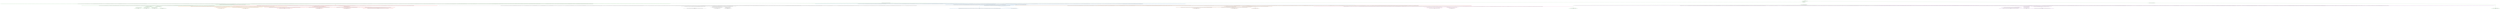digraph T {
	{
		rank=same
		61 [penwidth=3,colorscheme=set19,color=3,label="7703;7704;7705;7706;7707;7708;7709;7710;7711;7712_P\nP\n0% 38%"]
		59 [penwidth=3,colorscheme=set19,color=3,label="7803;7804;7805;7806;7807;7808;7809;7810;7811;7812_P\nP\n35% 0%"]
		57 [penwidth=3,colorscheme=set19,color=3,label="7923;7924;7925;7926;7927;7928;7929;7930;7931;7932_P\nP\n15% 0%"]
		55 [penwidth=3,colorscheme=set19,color=3,label="7693;7694;7695;7696;7697;7698;7699;7700;7701;7702_P\nP\n0% 18%"]
		53 [penwidth=3,colorscheme=set19,color=3,label="71;72;73;74;75;76;77;78;79;80;81;82;83;84;85;86;87;88;89;90_P\nP\n0% 22%"]
		51 [penwidth=3,colorscheme=set19,color=3,label="41;42;43;44;45;46;47;48;49;50;51;52;53;54;55;56;57;58;59;60_P\nP\n50% 23%"]
		49 [penwidth=3,colorscheme=set19,color=2,label="2551;2552;2553;2554;2555;2556;2557;2558;2559;2560;2601;2602;2603;2604;2605;2606;2607;2608;2609;2610;2641;2642;2643;2644;2645;2646;2647;2648;2649;2650;2761;2762;2763;2764;2765;2766;2767;2768;2769;2770;2811;2812;2813;2814;2815;2816;2817;2818;2819;2820;2921;2922;2923;2924;2925;2926;2927;2928;2929;2930;2971;2972;2973;2974;2975;2976;2977;2978;2979;2980;3061;3062;3063;3064;3065;3066;3067;3068;3069;3070_M1\nM1\n43%"]
		46 [penwidth=3,colorscheme=set19,color=2,label="2871;2872;2873;2874;2875;2876;2877;2878;2879;2880_M1\nM1\n57%"]
		44 [penwidth=3,colorscheme=set19,color=8,label="5141;5142;5143;5144;5145;5146;5147;5148;5149;5150;5241;5242;5243;5244;5245;5246;5247;5248;5249;5250_M2\nM2\n40%"]
		42 [penwidth=3,colorscheme=set19,color=8,label="5131;5132;5133;5134;5135;5136;5137;5138;5139;5140_M2\nM2\n60%"]
		40 [penwidth=3,colorscheme=set19,color=9,label="5151;5152;5153;5154;5155;5156;5157;5158;5159;5160;5361;5362;5363;5364;5365;5366;5367;5368;5369;5370;5411;5412;5413;5414;5415;5416;5417;5418;5419;5420_M3\nM3\n39%"]
		37 [penwidth=3,colorscheme=set19,color=9,label="5401;5402;5403;5404;5405;5406;5407;5408;5409;5410_M3\nM3\n45%"]
		35 [penwidth=3,colorscheme=set19,color=9,label="5391;5392;5393;5394;5395;5396;5397;5398;5399;5400_M3\nM3\n16%"]
		32 [penwidth=3,colorscheme=set19,color=7,label="8043;8044;8045;8046;8047;8048;8049;8050;8051;8052_M4\nM4\n21%"]
		30 [penwidth=3,colorscheme=set19,color=7,label="7823;7824;7825;7826;7827;7828;7829;7830;7831;7832_M4\nM4\n61%"]
		28 [penwidth=3,colorscheme=set19,color=7,label="7813;7814;7815;7816;7817;7818;7819;7820;7821;7822_M4\nM4\n18%"]
		26 [penwidth=3,colorscheme=set19,color=5,label="7403;7404;7405;7406;7407;7408;7409;7410;7411;7412_M5\nM5\n89%"]
		24 [penwidth=3,colorscheme=set19,color=5,label="7953;7954;7955;7956;7957;7958;7959;7960;7961;7962_M5\nM5\n11%"]
		21 [penwidth=3,colorscheme=set19,color=4,label="8123;8124;8125;8126;8127;8128;8129;8130;8131;8132;8183;8184;8185;8186;8187;8188;8189;8190;8191;8192;8243;8244;8245;8246;8247;8248;8249;8250;8251;8252_M6\nM6\n50%"]
		19 [penwidth=3,colorscheme=set19,color=4,label="8173;8174;8175;8176;8177;8178;8179;8180;8181;8182_M6\nM6\n30%"]
		17 [penwidth=3,colorscheme=set19,color=4,label="8013;8014;8015;8016;8017;8018;8019;8020;8021;8022;8063;8064;8065;8066;8067;8068;8069;8070;8071;8072;8163;8164;8165;8166;8167;8168;8169;8170;8171;8172_M6\nM6\n20%"]
		14 [penwidth=3,colorscheme=set19,color=1,label="8673;8674;8675;8676;8677;8678;8679;8680;8681;8682;8713;8714;8715;8716;8717;8718;8719;8720;8721;8722_M7\nM7\n12%"]
		12 [penwidth=3,colorscheme=set19,color=1,label="8663;8664;8665;8666;8667;8668;8669;8670;8671;8672_M7\nM7\n12%"]
		9 [penwidth=3,colorscheme=set19,color=1,label="8593;8594;8595;8596;8597;8598;8599;8600;8601;8602_M7\nM7\n57%"]
		7 [penwidth=3,colorscheme=set19,color=1,label="8583;8584;8585;8586;8587;8588;8589;8590;8591;8592;8653;8654;8655;8656;8657;8658;8659;8660;8661;8662;8683;8684;8685;8686;8687;8688;8689;8690;8691;8692;8723;8724;8725;8726;8727;8728;8729;8730;8731;8732_M7\nM7\n19%"]
	}
	70 [penwidth=3,colorscheme=set19,color=3,label="GL"]
	69 [penwidth=3,colorscheme=set19,color=3,label="0;1;2;3;4;5;6;7;8;9;10;11;12;13;14;15;16;17;18;19;20"]
	68 [penwidth=3,colorscheme=set19,color=3,label="21;22;23;24;25;26;27;28;29;30"]
	67 [penwidth=3,colorscheme=set19,color=3,label="31;32;33;34;35;36;37;38;39;40;61;62;63;64;65;66;67;68;69;70;91;92;93;94;95;96;97;98;99;100"]
	66 [penwidth=3,colorscheme=set19,color=3,label="171;172;173;174;175;176;177;178;179;180;211;212;213;214;215;216;217;218;219;220;241;242;243;244;245;246;247;248;249;250;271;272;273;274;275;276;277;278;279;280;331;332;333;334;335;336;337;338;339;340;341;342;343;344;345;346;347;348;349;350;371;372;373;374;375;376;377;378;379;380;391;392;393;394;395;396;397;398;399;400;431;432;433;434;435;436;437;438;439;440;461;462;463;464;465;466;467;468;469;470;631;632;633;634;635;636;637;638;639;640;641;642;643;644;645;646;647;648;649;650;781;782;783;784;785;786;787;788;789;790;841;842;843;844;845;846;847;848;849;850;851;852;853;854;855;856;857;858;859;860;891;892;893;894;895;896;897;898;899;900;951;952;953;954;955;956;957;958;959;960;1001;1002;1003;1004;1005;1006;1007;1008;1009;1010;1031;1032;1033;1034;1035;1036;1037;1038;1039;1040;1141;1142;1143;1144;1145;1146;1147;1148;1149;1150;1181;1182;1183;1184;1185;1186;1187;1188;1189;1190;1221;1222;1223;1224;1225;1226;1227;1228;1229;1230;1281;1282;1283;1284;1285;1286;1287;1288;1289;1290;1311;1312;1313;1314;1315;1316;1317;1318;1319;1320;1341;1342;1343;1344;1345;1346;1347;1348;1349;1350;1371;1372;1373;1374;1375;1376;1377;1378;1379;1380;1401;1402;1403;1404;1405;1406;1407;1408;1409;1410;1431;1432;1433;1434;1435;1436;1437;1438;1439;1440;1481;1482;1483;1484;1485;1486;1487;1488;1489;1490;1501;1502;1503;1504;1505;1506;1507;1508;1509;1510;1531;1532;1533;1534;1535;1536;1537;1538;1539;1540;1551;1552;1553;1554;1555;1556;1557;1558;1559;1560;1611;1612;1613;1614;1615;1616;1617;1618;1619;1620;1661;1662;1663;1664;1665;1666;1667;1668;1669;1670;1701;1702;1703;1704;1705;1706;1707;1708;1709;1710;1731;1732;1733;1734;1735;1736;1737;1738;1739;1740;1771;1772;1773;1774;1775;1776;1777;1778;1779;1780;1851;1852;1853;1854;1855;1856;1857;1858;1859;1860;1881;1882;1883;1884;1885;1886;1887;1888;1889;1890;1921;1922;1923;1924;1925;1926;1927;1928;1929;1930;1961;1962;1963;1964;1965;1966;1967;1968;1969;1970;1991;1992;1993;1994;1995;1996;1997;1998;1999;2000;2021;2022;2023;2024;2025;2026;2027;2028;2029;2030;2031;2032;2033;2034;2035;2036;2037;2038;2039;2040;2051;2052;2053;2054;2055;2056;2057;2058;2059;2060;2101;2102;2103;2104;2105;2106;2107;2108;2109;2110;2131;2132;2133;2134;2135;2136;2137;2138;2139;2140;2161;2162;2163;2164;2165;2166;2167;2168;2169;2170;2221;2222;2223;2224;2225;2226;2227;2228;2229;2230;2241;2242;2243;2244;2245;2246;2247;2248;2249;2250;2331;2332;2333;2334;2335;2336;2337;2338;2339;2340;2351;2352;2353;2354;2355;2356;2357;2358;2359;2360;2371;2372;2373;2374;2375;2376;2377;2378;2379;2380;2381;2382;2383;2384;2385;2386;2387;2388;2389;2390;2431;2432;2433;2434;2435;2436;2437;2438;2439;2440;2451;2452;2453;2454;2455;2456;2457;2458;2459;2460;2501;2502;2503;2504;2505;2506;2507;2508;2509;2510;2511;2512;2513;2514;2515;2516;2517;2518;2519;2520;2561;2562;2563;2564;2565;2566;2567;2568;2569;2570;2651;2652;2653;2654;2655;2656;2657;2658;2659;2660;2701;2702;2703;2704;2705;2706;2707;2708;2709;2710;2821;2822;2823;2824;2825;2826;2827;2828;2829;2830;2941;2942;2943;2944;2945;2946;2947;2948;2949;2950;2991;2992;2993;2994;2995;2996;2997;2998;2999;3000;3161;3162;3163;3164;3165;3166;3167;3168;3169;3170;3281;3282;3283;3284;3285;3286;3287;3288;3289;3290;3481;3482;3483;3484;3485;3486;3487;3488;3489;3490;3501;3502;3503;3504;3505;3506;3507;3508;3509;3510;3531;3532;3533;3534;3535;3536;3537;3538;3539;3540;3571;3572;3573;3574;3575;3576;3577;3578;3579;3580;3621;3622;3623;3624;3625;3626;3627;3628;3629;3630;3661;3662;3663;3664;3665;3666;3667;3668;3669;3670;3791;3792;3793;3794;3795;3796;3797;3798;3799;3800;3871;3872;3873;3874;3875;3876;3877;3878;3879;3880;3891;3892;3893;3894;3895;3896;3897;3898;3899;3900;3931;3932;3933;3934;3935;3936;3937;3938;3939;3940;3941;3942;3943;3944;3945;3946;3947;3948;3949;3950;3981;3982;3983;3984;3985;3986;3987;3988;3989;3990;4021;4022;4023;4024;4025;4026;4027;4028;4029;4030;4061;4062;4063;4064;4065;4066;4067;4068;4069;4070;4181;4182;4183;4184;4185;4186;4187;4188;4189;4190;4211;4212;4213;4214;4215;4216;4217;4218;4219;4220;4281;4282;4283;4284;4285;4286;4287;4288;4289;4290;4331;4332;4333;4334;4335;4336;4337;4338;4339;4340;4361;4362;4363;4364;4365;4366;4367;4368;4369;4370;4441;4442;4443;4444;4445;4446;4447;4448;4449;4450;4461;4462;4463;4464;4465;4466;4467;4468;4469;4470;4491;4492;4493;4494;4495;4496;4497;4498;4499;4500;4521;4522;4523;4524;4525;4526;4527;4528;4529;4530;4571;4572;4573;4574;4575;4576;4577;4578;4579;4580;4651;4652;4653;4654;4655;4656;4657;4658;4659;4660;4681;4682;4683;4684;4685;4686;4687;4688;4689;4690;4771;4772;4773;4774;4775;4776;4777;4778;4779;4780;4841;4842;4843;4844;4845;4846;4847;4848;4849;4850;4871;4872;4873;4874;4875;4876;4877;4878;4879;4880;5011;5012;5013;5014;5015;5016;5017;5018;5019;5020;5181;5182;5183;5184;5185;5186;5187;5188;5189;5190;5281;5282;5283;5284;5285;5286;5287;5288;5289;5290;5441;5442;5443;5444;5445;5446;5447;5448;5449;5450;5521;5522;5523;5524;5525;5526;5527;5528;5529;5530;5531;5642;5643;5644;5645;5646;5647;5648;5649;5650;5651;5792;5793;5794;5795;5796;5797;5798;5799;5800;5801"]
	65 [penwidth=3,colorscheme=set19,color=3,label="5822;5823;5824;5825;5826;5827;5828;5829;5830;5831;5892;5893;5894;5895;5896;5897;5898;5899;5900;5901;5992;5993;5994;5995;5996;5997;5998;5999;6000;6001;6042;6043;6044;6045;6046;6047;6048;6049;6050;6051;6072;6073;6074;6075;6076;6077;6078;6079;6080;6081"]
	64 [penwidth=3,colorscheme=set19,color=3,label="6212;6213;6214;6215;6216;6217;6218;6219;6220;6221;6262;6263;6264;6265;6266;6267;6268;6269;6270;6271;6282;6283;6284;6285;6286;6287;6288;6289;6290;6291;6362;6363;6364;6365;6366;6367;6368;6369;6370;6371;6452;6453;6454;6455;6456;6457;6458;6459;6460;6461;6482;6483;6484;6485;6486;6487;6488;6489;6490;6491;6512;6513;6514;6515;6516;6517;6518;6519;6520;6521;6562;6563;6564;6565;6566;6567;6568;6569;6570;6571;6632;6633;6634;6635;6636;6637;6638;6639;6640;6641;6672;6673;6674;6675;6676;6677;6678;6679;6680;6681;6702;6703;6704;6705;6706;6707;6708;6709;6710;6711;6722;6723;6724;6725;6726;6727;6728;6729;6730;6731;6752;6753;6754;6755;6756;6757;6758;6759;6760;6761;6852;6853;6854;6855;6856;6857;6858;6859;6860;6861;6892;6893;6894;6895;6896;6897;6898;6899;6900;6901;6902;6903;6904;6905;6906;6907;6908;6909;6910;6911;6922;6923;6924;6925;6926;6927;6928;6929;6930;6931;6952;6953;6954;6955;6956;6957;6958;6959;6960;6961;7002;7003;7004;7005;7006;7007;7008;7009;7010;7011;7102;7103;7104;7105;7106;7107;7108;7109;7110;7111;7192;7193;7194;7195;7196;7197;7198;7199;7200;7201;7332;7333;7334;7335;7336;7337;7338;7339;7340;7341;7342"]
	63 [penwidth=3,colorscheme=set19,color=3,label="7543;7544;7545;7546;7547;7548;7549;7550;7551;7552"]
	62 [penwidth=3,colorscheme=set19,color=3,label="7703;7704;7705;7706;7707;7708;7709;7710;7711;7712"]
	60 [penwidth=3,colorscheme=set19,color=3,label="7803;7804;7805;7806;7807;7808;7809;7810;7811;7812"]
	58 [penwidth=3,colorscheme=set19,color=3,label="7923;7924;7925;7926;7927;7928;7929;7930;7931;7932"]
	56 [penwidth=3,colorscheme=set19,color=3,label="7693;7694;7695;7696;7697;7698;7699;7700;7701;7702"]
	54 [penwidth=3,colorscheme=set19,color=3,label="71;72;73;74;75;76;77;78;79;80;81;82;83;84;85;86;87;88;89;90"]
	52 [penwidth=3,colorscheme=set19,color=3,label="41;42;43;44;45;46;47;48;49;50;51;52;53;54;55;56;57;58;59;60"]
	50 [penwidth=3,colorscheme=set19,color=2,label="2461;2462;2463;2464;2465;2466;2467;2468;2469;2470;2481;2482;2483;2484;2485;2486;2487;2488;2489;2490;2551;2552;2553;2554;2555;2556;2557;2558;2559;2560;2601;2602;2603;2604;2605;2606;2607;2608;2609;2610;2641;2642;2643;2644;2645;2646;2647;2648;2649;2650;2761;2762;2763;2764;2765;2766;2767;2768;2769;2770;2811;2812;2813;2814;2815;2816;2817;2818;2819;2820;2921;2922;2923;2924;2925;2926;2927;2928;2929;2930;2971;2972;2973;2974;2975;2976;2977;2978;2979;2980;3061;3062;3063;3064;3065;3066;3067;3068;3069;3070"]
	48 [penwidth=3,colorscheme=set19,color=2,label="2471;2472;2473;2474;2475;2476;2477;2478;2479;2480;2541;2542;2543;2544;2545;2546;2547;2548;2549;2550"]
	47 [penwidth=3,colorscheme=set19,color=2,label="2591;2592;2593;2594;2595;2596;2597;2598;2599;2600;2621;2622;2623;2624;2625;2626;2627;2628;2629;2630;2681;2682;2683;2684;2685;2686;2687;2688;2689;2690;2741;2742;2743;2744;2745;2746;2747;2748;2749;2750;2871;2872;2873;2874;2875;2876;2877;2878;2879;2880"]
	45 [penwidth=3,colorscheme=set19,color=8,label="4951;4952;4953;4954;4955;4956;4957;4958;4959;4960;5141;5142;5143;5144;5145;5146;5147;5148;5149;5150;5241;5242;5243;5244;5245;5246;5247;5248;5249;5250"]
	43 [penwidth=3,colorscheme=set19,color=8,label="5051;5052;5053;5054;5055;5056;5057;5058;5059;5060;5131;5132;5133;5134;5135;5136;5137;5138;5139;5140"]
	41 [penwidth=3,colorscheme=set19,color=9,label="4911;4912;4913;4914;4915;4916;4917;4918;4919;4920;5151;5152;5153;5154;5155;5156;5157;5158;5159;5160;5361;5362;5363;5364;5365;5366;5367;5368;5369;5370;5411;5412;5413;5414;5415;5416;5417;5418;5419;5420"]
	39 [penwidth=3,colorscheme=set19,color=9,label="4961;4962;4963;4964;4965;4966;4967;4968;4969;4970;4991;4992;4993;4994;4995;4996;4997;4998;4999;5000;5071;5072;5073;5074;5075;5076;5077;5078;5079;5080;5251;5252;5253;5254;5255;5256;5257;5258;5259;5260"]
	38 [penwidth=3,colorscheme=set19,color=9,label="5341;5342;5343;5344;5345;5346;5347;5348;5349;5350;5401;5402;5403;5404;5405;5406;5407;5408;5409;5410"]
	36 [penwidth=3,colorscheme=set19,color=9,label="5391;5392;5393;5394;5395;5396;5397;5398;5399;5400"]
	34 [penwidth=3,colorscheme=set19,color=7,label="6982;6983;6984;6985;6986;6987;6988;6989;6990;6991;7022;7023;7024;7025;7026;7027;7028;7029;7030;7031"]
	33 [penwidth=3,colorscheme=set19,color=7,label="7132;7133;7134;7135;7136;7137;7138;7139;7140;7141;7162;7163;7164;7165;7166;7167;7168;7169;7170;7171;7282;7283;7284;7285;7286;7287;7288;7289;7290;7291;7583;7584;7585;7586;7587;7588;7589;7590;7591;7592;7833;7834;7835;7836;7837;7838;7839;7840;7841;7842;8043;8044;8045;8046;8047;8048;8049;8050;8051;8052"]
	31 [penwidth=3,colorscheme=set19,color=7,label="7202;7203;7204;7205;7206;7207;7208;7209;7210;7211;7353;7354;7355;7356;7357;7358;7359;7360;7361;7362;7563;7564;7565;7566;7567;7568;7569;7570;7571;7572;7733;7734;7735;7736;7737;7738;7739;7740;7741;7742;7823;7824;7825;7826;7827;7828;7829;7830;7831;7832"]
	29 [penwidth=3,colorscheme=set19,color=7,label="7012;7013;7014;7015;7016;7017;7018;7019;7020;7021;7052;7053;7054;7055;7056;7057;7058;7059;7060;7061;7433;7434;7435;7436;7437;7438;7439;7440;7441;7442;7713;7714;7715;7716;7717;7718;7719;7720;7721;7722;7813;7814;7815;7816;7817;7818;7819;7820;7821;7822"]
	27 [penwidth=3,colorscheme=set19,color=5,label="7062;7063;7064;7065;7066;7067;7068;7069;7070;7071;7403;7404;7405;7406;7407;7408;7409;7410;7411;7412"]
	25 [penwidth=3,colorscheme=set19,color=5,label="7302;7303;7304;7305;7306;7307;7308;7309;7310;7311;7393;7394;7395;7396;7397;7398;7399;7400;7401;7402;7473;7474;7475;7476;7477;7478;7479;7480;7481;7482;7623;7624;7625;7626;7627;7628;7629;7630;7631;7632;7953;7954;7955;7956;7957;7958;7959;7960;7961;7962"]
	23 [penwidth=3,colorscheme=set19,color=4,label="7883;7884;7885;7886;7887;7888;7889;7890;7891;7892"]
	22 [penwidth=3,colorscheme=set19,color=4,label="8123;8124;8125;8126;8127;8128;8129;8130;8131;8132;8183;8184;8185;8186;8187;8188;8189;8190;8191;8192;8243;8244;8245;8246;8247;8248;8249;8250;8251;8252"]
	20 [penwidth=3,colorscheme=set19,color=4,label="8173;8174;8175;8176;8177;8178;8179;8180;8181;8182"]
	18 [penwidth=3,colorscheme=set19,color=4,label="8013;8014;8015;8016;8017;8018;8019;8020;8021;8022;8063;8064;8065;8066;8067;8068;8069;8070;8071;8072;8163;8164;8165;8166;8167;8168;8169;8170;8171;8172"]
	16 [penwidth=3,colorscheme=set19,color=1,label="8363;8364;8365;8366;8367;8368;8369;8370;8371;8372;8403;8404;8405;8406;8407;8408;8409;8410;8411;8412"]
	15 [penwidth=3,colorscheme=set19,color=1,label="8433;8434;8435;8436;8437;8438;8439;8440;8441;8442;8483;8484;8485;8486;8487;8488;8489;8490;8491;8492;8523;8524;8525;8526;8527;8528;8529;8530;8531;8532;8573;8574;8575;8576;8577;8578;8579;8580;8581;8582;8673;8674;8675;8676;8677;8678;8679;8680;8681;8682;8713;8714;8715;8716;8717;8718;8719;8720;8721;8722"]
	13 [penwidth=3,colorscheme=set19,color=1,label="8473;8474;8475;8476;8477;8478;8479;8480;8481;8482;8513;8514;8515;8516;8517;8518;8519;8520;8521;8522;8553;8554;8555;8556;8557;8558;8559;8560;8561;8562;8663;8664;8665;8666;8667;8668;8669;8670;8671;8672"]
	11 [penwidth=3,colorscheme=set19,color=1,label="8393;8394;8395;8396;8397;8398;8399;8400;8401;8402"]
	10 [penwidth=3,colorscheme=set19,color=1,label="8463;8464;8465;8466;8467;8468;8469;8470;8471;8472;8503;8504;8505;8506;8507;8508;8509;8510;8511;8512;8533;8534;8535;8536;8537;8538;8539;8540;8541;8542;8593;8594;8595;8596;8597;8598;8599;8600;8601;8602"]
	8 [penwidth=3,colorscheme=set19,color=1,label="8493;8494;8495;8496;8497;8498;8499;8500;8501;8502;8583;8584;8585;8586;8587;8588;8589;8590;8591;8592;8653;8654;8655;8656;8657;8658;8659;8660;8661;8662;8683;8684;8685;8686;8687;8688;8689;8690;8691;8692;8723;8724;8725;8726;8727;8728;8729;8730;8731;8732"]
	6 [penwidth=3,colorscheme=set19,color=7,label="2731;2732;2733;2734;2735;2736;2737;2738;2739;2740;2791;2792;2793;2794;2795;2796;2797;2798;2799;2800;2861;2862;2863;2864;2865;2866;2867;2868;2869;2870;2911;2912;2913;2914;2915;2916;2917;2918;2919;2920;3041;3042;3043;3044;3045;3046;3047;3048;3049;3050;3111;3112;3113;3114;3115;3116;3117;3118;3119;3120;3151;3152;3153;3154;3155;3156;3157;3158;3159;3160;3191;3192;3193;3194;3195;3196;3197;3198;3199;3200;3321;3322;3323;3324;3325;3326;3327;3328;3329;3330;3471;3472;3473;3474;3475;3476;3477;3478;3479;3480;3561;3562;3563;3564;3565;3566;3567;3568;3569;3570;3641;3642;3643;3644;3645;3646;3647;3648;3649;3650;3691;3692;3693;3694;3695;3696;3697;3698;3699;3700;3711;3712;3713;3714;3715;3716;3717;3718;3719;3720;3771;3772;3773;3774;3775;3776;3777;3778;3779;3780;3861;3862;3863;3864;3865;3866;3867;3868;3869;3870;3881;3882;3883;3884;3885;3886;3887;3888;3889;3890;3901;3902;3903;3904;3905;3906;3907;3908;3909;3910;3971;3972;3973;3974;3975;3976;3977;3978;3979;3980;4081;4082;4083;4084;4085;4086;4087;4088;4089;4090;4111;4112;4113;4114;4115;4116;4117;4118;4119;4120;4141;4142;4143;4144;4145;4146;4147;4148;4149;4150;4161;4162;4163;4164;4165;4166;4167;4168;4169;4170;4221;4222;4223;4224;4225;4226;4227;4228;4229;4230;4241;4242;4243;4244;4245;4246;4247;4248;4249;4250;4301;4302;4303;4304;4305;4306;4307;4308;4309;4310;4351;4352;4353;4354;4355;4356;4357;4358;4359;4360;4391;4392;4393;4394;4395;4396;4397;4398;4399;4400;4421;4422;4423;4424;4425;4426;4427;4428;4429;4430;4481;4482;4483;4484;4485;4486;4487;4488;4489;4490;4501;4502;4503;4504;4505;4506;4507;4508;4509;4510;4541;4542;4543;4544;4545;4546;4547;4548;4549;4550;4591;4592;4593;4594;4595;4596;4597;4598;4599;4600;4621;4622;4623;4624;4625;4626;4627;4628;4629;4630;4691;4692;4693;4694;4695;4696;4697;4698;4699;4700;4731;4732;4733;4734;4735;4736;4737;4738;4739;4740;4781;4782;4783;4784;4785;4786;4787;4788;4789;4790;4801;4802;4803;4804;4805;4806;4807;4808;4809;4810;4931;4932;4933;4934;4935;4936;4937;4938;4939;4940;5021;5022;5023;5024;5025;5026;5027;5028;5029;5030;5101;5102;5103;5104;5105;5106;5107;5108;5109;5110;5301;5302;5303;5304;5305;5306;5307;5308;5309;5310;5542;5543;5544;5545;5546;5547;5548;5549;5550;5551;5832;5833;5834;5835;5836;5837;5838;5839;5840;5841;5912;5913;5914;5915;5916;5917;5918;5919;5920;5921;5952;5953;5954;5955;5956;5957;5958;5959;5960;5961;6092;6093;6094;6095;6096;6097;6098;6099;6100;6101;6112;6113;6114;6115;6116;6117;6118;6119;6120;6121;6142;6143;6144;6145;6146;6147;6148;6149;6150;6151;6172;6173;6174;6175;6176;6177;6178;6179;6180;6181;6232;6233;6234;6235;6236;6237;6238;6239;6240;6241;6272;6273;6274;6275;6276;6277;6278;6279;6280;6281;6292;6293;6294;6295;6296;6297;6298;6299;6300;6301;6342;6343;6344;6345;6346;6347;6348;6349;6350;6351;6372;6373;6374;6375;6376;6377;6378;6379;6380;6381;6412;6413;6414;6415;6416;6417;6418;6419;6420;6421;6432;6433;6434;6435;6436;6437;6438;6439;6440;6441;6472;6473;6474;6475;6476;6477;6478;6479;6480;6481;6492;6493;6494;6495;6496;6497;6498;6499;6500;6501;6522;6523;6524;6525;6526;6527;6528;6529;6530;6531;6532;6533;6534;6535;6536;6537;6538;6539;6540;6541;6582;6583;6584;6585;6586;6587;6588;6589;6590;6591;6622;6623;6624;6625;6626;6627;6628;6629;6630;6631;6642;6643;6644;6645;6646;6647;6648;6649;6650;6651;6692;6693;6694;6695;6696;6697;6698;6699;6700;6701;6802;6803;6804;6805;6806;6807;6808;6809;6810;6811;6832;6833;6834;6835;6836;6837;6838;6839;6840;6841"]
	5 [penwidth=3,colorscheme=set19,color=8,label="2531;2532;2533;2534;2535;2536;2537;2538;2539;2540;2711;2712;2713;2714;2715;2716;2717;2718;2719;2720;2771;2772;2773;2774;2775;2776;2777;2778;2779;2780;2851;2852;2853;2854;2855;2856;2857;2858;2859;2860;2891;2892;2893;2894;2895;2896;2897;2898;2899;2900;2951;2952;2953;2954;2955;2956;2957;2958;2959;2960;3081;3082;3083;3084;3085;3086;3087;3088;3089;3090;3311;3312;3313;3314;3315;3316;3317;3318;3319;3320;3541;3542;3543;3544;3545;3546;3547;3548;3549;3550;3611;3612;3613;3614;3615;3616;3617;3618;3619;3620;3631;3632;3633;3634;3635;3636;3637;3638;3639;3640;3681;3682;3683;3684;3685;3686;3687;3688;3689;3690;3701;3702;3703;3704;3705;3706;3707;3708;3709;3710;3731;3732;3733;3734;3735;3736;3737;3738;3739;3740;3761;3762;3763;3764;3765;3766;3767;3768;3769;3770;3831;3832;3833;3834;3835;3836;3837;3838;3839;3840;3851;3852;3853;3854;3855;3856;3857;3858;3859;3860;3961;3962;3963;3964;3965;3966;3967;3968;3969;3970;4001;4002;4003;4004;4005;4006;4007;4008;4009;4010;4041;4042;4043;4044;4045;4046;4047;4048;4049;4050;4101;4102;4103;4104;4105;4106;4107;4108;4109;4110;4131;4132;4133;4134;4135;4136;4137;4138;4139;4140;4151;4152;4153;4154;4155;4156;4157;4158;4159;4160;4201;4202;4203;4204;4205;4206;4207;4208;4209;4210;4271;4272;4273;4274;4275;4276;4277;4278;4279;4280;4321;4322;4323;4324;4325;4326;4327;4328;4329;4330;4381;4382;4383;4384;4385;4386;4387;4388;4389;4390;4471;4472;4473;4474;4475;4476;4477;4478;4479;4480;4531;4532;4533;4534;4535;4536;4537;4538;4539;4540;4581;4582;4583;4584;4585;4586;4587;4588;4589;4590;4611;4612;4613;4614;4615;4616;4617;4618;4619;4620;4641;4642;4643;4644;4645;4646;4647;4648;4649;4650;4701;4702;4703;4704;4705;4706;4707;4708;4709;4710;4741;4742;4743;4744;4745;4746;4747;4748;4749;4750;4811;4812;4813;4814;4815;4816;4817;4818;4819;4820;4821;4822;4823;4824;4825;4826;4827;4828;4829;4830;4861;4862;4863;4864;4865;4866;4867;4868;4869;4870;4901;4902;4903;4904;4905;4906;4907;4908;4909;4910"]
	4 [penwidth=3,colorscheme=set19,color=1,label="5862;5863;5864;5865;5866;5867;5868;5869;5870;5871;5972;5973;5974;5975;5976;5977;5978;5979;5980;5981;6122;6123;6124;6125;6126;6127;6128;6129;6130;6131;6162;6163;6164;6165;6166;6167;6168;6169;6170;6171;6192;6193;6194;6195;6196;6197;6198;6199;6200;6201;6312;6313;6314;6315;6316;6317;6318;6319;6320;6321;6352;6353;6354;6355;6356;6357;6358;6359;6360;6361;6392;6393;6394;6395;6396;6397;6398;6399;6400;6401;6422;6423;6424;6425;6426;6427;6428;6429;6430;6431;6442;6443;6444;6445;6446;6447;6448;6449;6450;6451;6502;6503;6504;6505;6506;6507;6508;6509;6510;6511;6552;6553;6554;6555;6556;6557;6558;6559;6560;6561;6602;6603;6604;6605;6606;6607;6608;6609;6610;6611;6662;6663;6664;6665;6666;6667;6668;6669;6670;6671;6782;6783;6784;6785;6786;6787;6788;6789;6790;6791;6812;6813;6814;6815;6816;6817;6818;6819;6820;6821;6882;6883;6884;6885;6886;6887;6888;6889;6890;6891;6942;6943;6944;6945;6946;6947;6948;6949;6950;6951;6992;6993;6994;6995;6996;6997;6998;6999;7000;7001;7042;7043;7044;7045;7046;7047;7048;7049;7050;7051;7092;7093;7094;7095;7096;7097;7098;7099;7100;7101;7152;7153;7154;7155;7156;7157;7158;7159;7160;7161;7182;7183;7184;7185;7186;7187;7188;7189;7190;7191;7242;7243;7244;7245;7246;7247;7248;7249;7250;7251;7533;7534;7535;7536;7537;7538;7539;7540;7541;7542;7683;7684;7685;7686;7687;7688;7689;7690;7691;7692;7783;7784;7785;7786;7787;7788;7789;7790;7791;7792;7913;7914;7915;7916;7917;7918;7919;7920;7921;7922;8213;8214;8215;8216;8217;8218;8219;8220;8221;8222;8323;8324;8325;8326;8327;8328;8329;8330;8331;8332"]
	3 [penwidth=3,colorscheme=set19,color=4,label="101;102;103;104;105;106;107;108;109;110;111;112;113;114;115;116;117;118;119;120;131;132;133;134;135;136;137;138;139;140;161;162;163;164;165;166;167;168;169;170;191;192;193;194;195;196;197;198;199;200;221;222;223;224;225;226;227;228;229;230;261;262;263;264;265;266;267;268;269;270;301;302;303;304;305;306;307;308;309;310;311;312;313;314;315;316;317;318;319;320;361;362;363;364;365;366;367;368;369;370;401;402;403;404;405;406;407;408;409;410;421;422;423;424;425;426;427;428;429;430;451;452;453;454;455;456;457;458;459;460;481;482;483;484;485;486;487;488;489;490;521;522;523;524;525;526;527;528;529;530;551;552;553;554;555;556;557;558;559;560;581;582;583;584;585;586;587;588;589;590;601;602;603;604;605;606;607;608;609;610;621;622;623;624;625;626;627;628;629;630;661;662;663;664;665;666;667;668;669;670;681;682;683;684;685;686;687;688;689;690;711;712;713;714;715;716;717;718;719;720;731;732;733;734;735;736;737;738;739;740;761;762;763;764;765;766;767;768;769;770;771;772;773;774;775;776;777;778;779;780;811;812;813;814;815;816;817;818;819;820;881;882;883;884;885;886;887;888;889;890;911;912;913;914;915;916;917;918;919;920;941;942;943;944;945;946;947;948;949;950;971;972;973;974;975;976;977;978;979;980;981;982;983;984;985;986;987;988;989;990;1061;1062;1063;1064;1065;1066;1067;1068;1069;1070;1091;1092;1093;1094;1095;1096;1097;1098;1099;1100;1121;1122;1123;1124;1125;1126;1127;1128;1129;1130;1161;1162;1163;1164;1165;1166;1167;1168;1169;1170;1201;1202;1203;1204;1205;1206;1207;1208;1209;1210;1211;1212;1213;1214;1215;1216;1217;1218;1219;1220;1241;1242;1243;1244;1245;1246;1247;1248;1249;1250;1271;1272;1273;1274;1275;1276;1277;1278;1279;1280;1301;1302;1303;1304;1305;1306;1307;1308;1309;1310;1361;1362;1363;1364;1365;1366;1367;1368;1369;1370;1421;1422;1423;1424;1425;1426;1427;1428;1429;1430;1451;1452;1453;1454;1455;1456;1457;1458;1459;1460;1471;1472;1473;1474;1475;1476;1477;1478;1479;1480;1491;1492;1493;1494;1495;1496;1497;1498;1499;1500;1521;1522;1523;1524;1525;1526;1527;1528;1529;1530;1581;1582;1583;1584;1585;1586;1587;1588;1589;1590;1601;1602;1603;1604;1605;1606;1607;1608;1609;1610;1621;1622;1623;1624;1625;1626;1627;1628;1629;1630;1651;1652;1653;1654;1655;1656;1657;1658;1659;1660;1681;1682;1683;1684;1685;1686;1687;1688;1689;1690;1721;1722;1723;1724;1725;1726;1727;1728;1729;1730;1761;1762;1763;1764;1765;1766;1767;1768;1769;1770;1791;1792;1793;1794;1795;1796;1797;1798;1799;1800;1811;1812;1813;1814;1815;1816;1817;1818;1819;1820;1841;1842;1843;1844;1845;1846;1847;1848;1849;1850;1871;1872;1873;1874;1875;1876;1877;1878;1879;1880;1911;1912;1913;1914;1915;1916;1917;1918;1919;1920;1941;1942;1943;1944;1945;1946;1947;1948;1949;1950;1951;1952;1953;1954;1955;1956;1957;1958;1959;1960;2011;2012;2013;2014;2015;2016;2017;2018;2019;2020;2081;2082;2083;2084;2085;2086;2087;2088;2089;2090;2121;2122;2123;2124;2125;2126;2127;2128;2129;2130;2181;2182;2183;2184;2185;2186;2187;2188;2189;2190;2281;2282;2283;2284;2285;2286;2287;2288;2289;2290;2301;2302;2303;2304;2305;2306;2307;2308;2309;2310;2311;2312;2313;2314;2315;2316;2317;2318;2319;2320;2321;2322;2323;2324;2325;2326;2327;2328;2329;2330;2421;2422;2423;2424;2425;2426;2427;2428;2429;2430;2441;2442;2443;2444;2445;2446;2447;2448;2449;2450;2521;2522;2523;2524;2525;2526;2527;2528;2529;2530;2571;2572;2573;2574;2575;2576;2577;2578;2579;2580;2611;2612;2613;2614;2615;2616;2617;2618;2619;2620;2661;2662;2663;2664;2665;2666;2667;2668;2669;2670;3001;3002;3003;3004;3005;3006;3007;3008;3009;3010;3171;3172;3173;3174;3175;3176;3177;3178;3179;3180;3291;3292;3293;3294;3295;3296;3297;3298;3299;3300;3351;3352;3353;3354;3355;3356;3357;3358;3359;3360;3451;3452;3453;3454;3455;3456;3457;3458;3459;3460;3491;3492;3493;3494;3495;3496;3497;3498;3499;3500;3511;3512;3513;3514;3515;3516;3517;3518;3519;3520;3581;3582;3583;3584;3585;3586;3587;3588;3589;3590;3601;3602;3603;3604;3605;3606;3607;3608;3609;3610;3671;3672;3673;3674;3675;3676;3677;3678;3679;3680;3721;3722;3723;3724;3725;3726;3727;3728;3729;3730;3751;3752;3753;3754;3755;3756;3757;3758;3759;3760;3801;3802;3803;3804;3805;3806;3807;3808;3809;3810;3821;3822;3823;3824;3825;3826;3827;3828;3829;3830;3841;3842;3843;3844;3845;3846;3847;3848;3849;3850;3911;3912;3913;3914;3915;3916;3917;3918;3919;3920;3951;3952;3953;3954;3955;3956;3957;3958;3959;3960;3991;3992;3993;3994;3995;3996;3997;3998;3999;4000;4031;4032;4033;4034;4035;4036;4037;4038;4039;4040;4071;4072;4073;4074;4075;4076;4077;4078;4079;4080;4091;4092;4093;4094;4095;4096;4097;4098;4099;4100;4121;4122;4123;4124;4125;4126;4127;4128;4129;4130;4191;4192;4193;4194;4195;4196;4197;4198;4199;4200;4261;4262;4263;4264;4265;4266;4267;4268;4269;4270;4311;4312;4313;4314;4315;4316;4317;4318;4319;4320;4341;4342;4343;4344;4345;4346;4347;4348;4349;4350;4401;4402;4403;4404;4405;4406;4407;4408;4409;4410;4561;4562;4563;4564;4565;4566;4567;4568;4569;4570;4671;4672;4673;4674;4675;4676;4677;4678;4679;4680;4721;4722;4723;4724;4725;4726;4727;4728;4729;4730;4761;4762;4763;4764;4765;4766;4767;4768;4769;4770;4831;4832;4833;4834;4835;4836;4837;4838;4839;4840;4881;4882;4883;4884;4885;4886;4887;4888;4889;4890;4921;4922;4923;4924;4925;4926;4927;4928;4929;4930;5091;5092;5093;5094;5095;5096;5097;5098;5099;5100;5291;5292;5293;5294;5295;5296;5297;5298;5299;5300;5532;5533;5534;5535;5536;5537;5538;5539;5540;5541;5632;5633;5634;5635;5636;5637;5638;5639;5640;5641;5692;5693;5694;5695;5696;5697;5698;5699;5700;5701;5732;5733;5734;5735;5736;5737;5738;5739;5740;5741;5782;5783;5784;5785;5786;5787;5788;5789;5790;5791;5922;5923;5924;5925;5926;5927;5928;5929;5930;5931;5962;5963;5964;5965;5966;5967;5968;5969;5970;5971;6022;6023;6024;6025;6026;6027;6028;6029;6030;6031;6062;6063;6064;6065;6066;6067;6068;6069;6070;6071;6102;6103;6104;6105;6106;6107;6108;6109;6110;6111;6152;6153;6154;6155;6156;6157;6158;6159;6160;6161;6182;6183;6184;6185;6186;6187;6188;6189;6190;6191;6242;6243;6244;6245;6246;6247;6248;6249;6250;6251;6252;6253;6254;6255;6256;6257;6258;6259;6260;6261;6302;6303;6304;6305;6306;6307;6308;6309;6310;6311;6332;6333;6334;6335;6336;6337;6338;6339;6340;6341;6382;6383;6384;6385;6386;6387;6388;6389;6390;6391;6542;6543;6544;6545;6546;6547;6548;6549;6550;6551;6592;6593;6594;6595;6596;6597;6598;6599;6600;6601;6652;6653;6654;6655;6656;6657;6658;6659;6660;6661;6712;6713;6714;6715;6716;6717;6718;6719;6720;6721;6742;6743;6744;6745;6746;6747;6748;6749;6750;6751;6772;6773;6774;6775;6776;6777;6778;6779;6780;6781;6842;6843;6844;6845;6846;6847;6848;6849;6850;6851;6872;6873;6874;6875;6876;6877;6878;6879;6880;6881;6912;6913;6914;6915;6916;6917;6918;6919;6920;6921;7082;7083;7084;7085;7086;7087;7088;7089;7090;7091;7112;7113;7114;7115;7116;7117;7118;7119;7120;7121;7312;7313;7314;7315;7316;7317;7318;7319;7320;7321;7513;7514;7515;7516;7517;7518;7519;7520;7521;7522;7653;7654;7655;7656;7657;7658;7659;7660;7661;7662;7753;7754;7755;7756;7757;7758;7759;7760;7761;7762"]
	2 [penwidth=3,colorscheme=set19,color=5,label="6132;6133;6134;6135;6136;6137;6138;6139;6140;6141;6202;6203;6204;6205;6206;6207;6208;6209;6210;6211;6222;6223;6224;6225;6226;6227;6228;6229;6230;6231;6322;6323;6324;6325;6326;6327;6328;6329;6330;6331;6402;6403;6404;6405;6406;6407;6408;6409;6410;6411;6462;6463;6464;6465;6466;6467;6468;6469;6470;6471;6572;6573;6574;6575;6576;6577;6578;6579;6580;6581;6612;6613;6614;6615;6616;6617;6618;6619;6620;6621;6682;6683;6684;6685;6686;6687;6688;6689;6690;6691;6732;6733;6734;6735;6736;6737;6738;6739;6740;6741;6762;6763;6764;6765;6766;6767;6768;6769;6770;6771;6792;6793;6794;6795;6796;6797;6798;6799;6800;6801;6822;6823;6824;6825;6826;6827;6828;6829;6830;6831;6862;6863;6864;6865;6866;6867;6868;6869;6870;6871;6962;6963;6964;6965;6966;6967;6968;6969;6970;6971;7032;7033;7034;7035;7036;7037;7038;7039;7040;7041"]
	1 [penwidth=3,colorscheme=set19,color=9,label="121;122;123;124;125;126;127;128;129;130;151;152;153;154;155;156;157;158;159;160;201;202;203;204;205;206;207;208;209;210;251;252;253;254;255;256;257;258;259;260;281;282;283;284;285;286;287;288;289;290;441;442;443;444;445;446;447;448;449;450;501;502;503;504;505;506;507;508;509;510;571;572;573;574;575;576;577;578;579;580;591;592;593;594;595;596;597;598;599;600;611;612;613;614;615;616;617;618;619;620;651;652;653;654;655;656;657;658;659;660;671;672;673;674;675;676;677;678;679;680;691;692;693;694;695;696;697;698;699;700;701;702;703;704;705;706;707;708;709;710;721;722;723;724;725;726;727;728;729;730;741;742;743;744;745;746;747;748;749;750;801;802;803;804;805;806;807;808;809;810;831;832;833;834;835;836;837;838;839;840;871;872;873;874;875;876;877;878;879;880;901;902;903;904;905;906;907;908;909;910;931;932;933;934;935;936;937;938;939;940;1021;1022;1023;1024;1025;1026;1027;1028;1029;1030;1051;1052;1053;1054;1055;1056;1057;1058;1059;1060;1081;1082;1083;1084;1085;1086;1087;1088;1089;1090;1111;1112;1113;1114;1115;1116;1117;1118;1119;1120;1131;1132;1133;1134;1135;1136;1137;1138;1139;1140;1151;1152;1153;1154;1155;1156;1157;1158;1159;1160;1191;1192;1193;1194;1195;1196;1197;1198;1199;1200;1231;1232;1233;1234;1235;1236;1237;1238;1239;1240;1291;1292;1293;1294;1295;1296;1297;1298;1299;1300;1321;1322;1323;1324;1325;1326;1327;1328;1329;1330;1391;1392;1393;1394;1395;1396;1397;1398;1399;1400;1441;1442;1443;1444;1445;1446;1447;1448;1449;1450;1461;1462;1463;1464;1465;1466;1467;1468;1469;1470;1571;1572;1573;1574;1575;1576;1577;1578;1579;1580;1641;1642;1643;1644;1645;1646;1647;1648;1649;1650;1751;1752;1753;1754;1755;1756;1757;1758;1759;1760;1781;1782;1783;1784;1785;1786;1787;1788;1789;1790;1831;1832;1833;1834;1835;1836;1837;1838;1839;1840;1891;1892;1893;1894;1895;1896;1897;1898;1899;1900;1931;1932;1933;1934;1935;1936;1937;1938;1939;1940;1981;1982;1983;1984;1985;1986;1987;1988;1989;1990;2071;2072;2073;2074;2075;2076;2077;2078;2079;2080;2091;2092;2093;2094;2095;2096;2097;2098;2099;2100;2151;2152;2153;2154;2155;2156;2157;2158;2159;2160;2201;2202;2203;2204;2205;2206;2207;2208;2209;2210;2261;2262;2263;2264;2265;2266;2267;2268;2269;2270;2271;2272;2273;2274;2275;2276;2277;2278;2279;2280;2291;2292;2293;2294;2295;2296;2297;2298;2299;2300;2401;2402;2403;2404;2405;2406;2407;2408;2409;2410;2411;2412;2413;2414;2415;2416;2417;2418;2419;2420;2491;2492;2493;2494;2495;2496;2497;2498;2499;2500;2841;2842;2843;2844;2845;2846;2847;2848;2849;2850;2931;2932;2933;2934;2935;2936;2937;2938;2939;2940;2981;2982;2983;2984;2985;2986;2987;2988;2989;2990;3071;3072;3073;3074;3075;3076;3077;3078;3079;3080;3211;3212;3213;3214;3215;3216;3217;3218;3219;3220;3271;3272;3273;3274;3275;3276;3277;3278;3279;3280;3441;3442;3443;3444;3445;3446;3447;3448;3449;3450;3551;3552;3553;3554;3555;3556;3557;3558;3559;3560;3591;3592;3593;3594;3595;3596;3597;3598;3599;3600;3651;3652;3653;3654;3655;3656;3657;3658;3659;3660;3741;3742;3743;3744;3745;3746;3747;3748;3749;3750;3781;3782;3783;3784;3785;3786;3787;3788;3789;3790;3811;3812;3813;3814;3815;3816;3817;3818;3819;3820;3921;3922;3923;3924;3925;3926;3927;3928;3929;3930;4011;4012;4013;4014;4015;4016;4017;4018;4019;4020;4051;4052;4053;4054;4055;4056;4057;4058;4059;4060;4171;4172;4173;4174;4175;4176;4177;4178;4179;4180;4231;4232;4233;4234;4235;4236;4237;4238;4239;4240;4251;4252;4253;4254;4255;4256;4257;4258;4259;4260;4291;4292;4293;4294;4295;4296;4297;4298;4299;4300;4371;4372;4373;4374;4375;4376;4377;4378;4379;4380;4411;4412;4413;4414;4415;4416;4417;4418;4419;4420;4431;4432;4433;4434;4435;4436;4437;4438;4439;4440;4451;4452;4453;4454;4455;4456;4457;4458;4459;4460;4511;4512;4513;4514;4515;4516;4517;4518;4519;4520;4551;4552;4553;4554;4555;4556;4557;4558;4559;4560;4601;4602;4603;4604;4605;4606;4607;4608;4609;4610;4631;4632;4633;4634;4635;4636;4637;4638;4639;4640;4661;4662;4663;4664;4665;4666;4667;4668;4669;4670;4711;4712;4713;4714;4715;4716;4717;4718;4719;4720;4751;4752;4753;4754;4755;4756;4757;4758;4759;4760;4791;4792;4793;4794;4795;4796;4797;4798;4799;4800"]
	0 [penwidth=3,colorscheme=set19,color=2,label="141;142;143;144;145;146;147;148;149;150;181;182;183;184;185;186;187;188;189;190;231;232;233;234;235;236;237;238;239;240;291;292;293;294;295;296;297;298;299;300;321;322;323;324;325;326;327;328;329;330;351;352;353;354;355;356;357;358;359;360;381;382;383;384;385;386;387;388;389;390;411;412;413;414;415;416;417;418;419;420;471;472;473;474;475;476;477;478;479;480;491;492;493;494;495;496;497;498;499;500;511;512;513;514;515;516;517;518;519;520;531;532;533;534;535;536;537;538;539;540;541;542;543;544;545;546;547;548;549;550;561;562;563;564;565;566;567;568;569;570;751;752;753;754;755;756;757;758;759;760;791;792;793;794;795;796;797;798;799;800;821;822;823;824;825;826;827;828;829;830;861;862;863;864;865;866;867;868;869;870;921;922;923;924;925;926;927;928;929;930;961;962;963;964;965;966;967;968;969;970;991;992;993;994;995;996;997;998;999;1000;1011;1012;1013;1014;1015;1016;1017;1018;1019;1020;1041;1042;1043;1044;1045;1046;1047;1048;1049;1050;1071;1072;1073;1074;1075;1076;1077;1078;1079;1080;1101;1102;1103;1104;1105;1106;1107;1108;1109;1110;1171;1172;1173;1174;1175;1176;1177;1178;1179;1180;1251;1252;1253;1254;1255;1256;1257;1258;1259;1260;1261;1262;1263;1264;1265;1266;1267;1268;1269;1270;1331;1332;1333;1334;1335;1336;1337;1338;1339;1340;1351;1352;1353;1354;1355;1356;1357;1358;1359;1360;1381;1382;1383;1384;1385;1386;1387;1388;1389;1390;1411;1412;1413;1414;1415;1416;1417;1418;1419;1420;1511;1512;1513;1514;1515;1516;1517;1518;1519;1520;1541;1542;1543;1544;1545;1546;1547;1548;1549;1550;1561;1562;1563;1564;1565;1566;1567;1568;1569;1570;1591;1592;1593;1594;1595;1596;1597;1598;1599;1600;1631;1632;1633;1634;1635;1636;1637;1638;1639;1640;1671;1672;1673;1674;1675;1676;1677;1678;1679;1680;1691;1692;1693;1694;1695;1696;1697;1698;1699;1700;1711;1712;1713;1714;1715;1716;1717;1718;1719;1720;1741;1742;1743;1744;1745;1746;1747;1748;1749;1750;1801;1802;1803;1804;1805;1806;1807;1808;1809;1810;1821;1822;1823;1824;1825;1826;1827;1828;1829;1830;1861;1862;1863;1864;1865;1866;1867;1868;1869;1870;1901;1902;1903;1904;1905;1906;1907;1908;1909;1910;1971;1972;1973;1974;1975;1976;1977;1978;1979;1980;2001;2002;2003;2004;2005;2006;2007;2008;2009;2010;2041;2042;2043;2044;2045;2046;2047;2048;2049;2050;2061;2062;2063;2064;2065;2066;2067;2068;2069;2070;2111;2112;2113;2114;2115;2116;2117;2118;2119;2120;2141;2142;2143;2144;2145;2146;2147;2148;2149;2150;2171;2172;2173;2174;2175;2176;2177;2178;2179;2180;2191;2192;2193;2194;2195;2196;2197;2198;2199;2200;2211;2212;2213;2214;2215;2216;2217;2218;2219;2220;2231;2232;2233;2234;2235;2236;2237;2238;2239;2240;2251;2252;2253;2254;2255;2256;2257;2258;2259;2260;2341;2342;2343;2344;2345;2346;2347;2348;2349;2350;2361;2362;2363;2364;2365;2366;2367;2368;2369;2370;2391;2392;2393;2394;2395;2396;2397;2398;2399;2400"]
	70 -> 69 [penwidth=3,colorscheme=set19,color=3]
	69 -> 68 [penwidth=3,colorscheme=set19,color=3]
	69 -> 52 [penwidth=3,colorscheme=set19,color=3]
	68 -> 67 [penwidth=3,colorscheme=set19,color=3]
	68 -> 54 [penwidth=3,colorscheme=set19,color=3]
	67 -> 66 [penwidth=3,colorscheme=set19,color=3]
	67 -> 1 [penwidth=3,colorscheme=set19,color="3;0.5:9"]
	67 -> 0 [penwidth=3,colorscheme=set19,color="3;0.5:2"]
	66 -> 65 [penwidth=3,colorscheme=set19,color=3]
	66 -> 4 [penwidth=3,colorscheme=set19,color="3;0.5:1"]
	65 -> 64 [penwidth=3,colorscheme=set19,color=3]
	65 -> 2 [penwidth=3,colorscheme=set19,color="3;0.5:5"]
	64 -> 63 [penwidth=3,colorscheme=set19,color=3]
	64 -> 56 [penwidth=3,colorscheme=set19,color=3]
	63 -> 62 [penwidth=3,colorscheme=set19,color=3]
	63 -> 60 [penwidth=3,colorscheme=set19,color=3]
	63 -> 58 [penwidth=3,colorscheme=set19,color=3]
	62 -> 61 [penwidth=3,colorscheme=set19,color=3]
	60 -> 59 [penwidth=3,colorscheme=set19,color=3]
	58 -> 57 [penwidth=3,colorscheme=set19,color=3]
	56 -> 55 [penwidth=3,colorscheme=set19,color=3]
	54 -> 53 [penwidth=3,colorscheme=set19,color=3]
	54 -> 3 [penwidth=3,colorscheme=set19,color="3;0.5:4"]
	52 -> 51 [penwidth=3,colorscheme=set19,color=3]
	50 -> 49 [penwidth=3,colorscheme=set19,color=2]
	48 -> 47 [penwidth=3,colorscheme=set19,color=2]
	48 -> 6 [penwidth=3,colorscheme=set19,color="2;0.5:7"]
	47 -> 46 [penwidth=3,colorscheme=set19,color=2]
	45 -> 44 [penwidth=3,colorscheme=set19,color=8]
	43 -> 42 [penwidth=3,colorscheme=set19,color=8]
	41 -> 40 [penwidth=3,colorscheme=set19,color=9]
	39 -> 36 [penwidth=3,colorscheme=set19,color=9]
	39 -> 38 [penwidth=3,colorscheme=set19,color=9]
	38 -> 37 [penwidth=3,colorscheme=set19,color=9]
	36 -> 35 [penwidth=3,colorscheme=set19,color=9]
	34 -> 31 [penwidth=3,colorscheme=set19,color=7]
	34 -> 33 [penwidth=3,colorscheme=set19,color=7]
	33 -> 32 [penwidth=3,colorscheme=set19,color=7]
	31 -> 30 [penwidth=3,colorscheme=set19,color=7]
	29 -> 28 [penwidth=3,colorscheme=set19,color=7]
	27 -> 26 [penwidth=3,colorscheme=set19,color=5]
	25 -> 24 [penwidth=3,colorscheme=set19,color=5]
	23 -> 22 [penwidth=3,colorscheme=set19,color=4]
	23 -> 20 [penwidth=3,colorscheme=set19,color=4]
	22 -> 21 [penwidth=3,colorscheme=set19,color=4]
	20 -> 19 [penwidth=3,colorscheme=set19,color=4]
	18 -> 17 [penwidth=3,colorscheme=set19,color=4]
	16 -> 13 [penwidth=3,colorscheme=set19,color=1]
	16 -> 15 [penwidth=3,colorscheme=set19,color=1]
	15 -> 14 [penwidth=3,colorscheme=set19,color=1]
	13 -> 12 [penwidth=3,colorscheme=set19,color=1]
	11 -> 8 [penwidth=3,colorscheme=set19,color=1]
	11 -> 10 [penwidth=3,colorscheme=set19,color=1]
	10 -> 9 [penwidth=3,colorscheme=set19,color=1]
	8 -> 7 [penwidth=3,colorscheme=set19,color=1]
	6 -> 34 [penwidth=3,colorscheme=set19,color=7]
	6 -> 29 [penwidth=3,colorscheme=set19,color=7]
	5 -> 45 [penwidth=3,colorscheme=set19,color=8]
	5 -> 43 [penwidth=3,colorscheme=set19,color=8]
	4 -> 16 [penwidth=3,colorscheme=set19,color=1]
	4 -> 11 [penwidth=3,colorscheme=set19,color=1]
	3 -> 23 [penwidth=3,colorscheme=set19,color=4]
	3 -> 18 [penwidth=3,colorscheme=set19,color=4]
	2 -> 27 [penwidth=3,colorscheme=set19,color=5]
	2 -> 25 [penwidth=3,colorscheme=set19,color=5]
	1 -> 41 [penwidth=3,colorscheme=set19,color=9]
	1 -> 39 [penwidth=3,colorscheme=set19,color=9]
	0 -> 50 [penwidth=3,colorscheme=set19,color=2]
	0 -> 48 [penwidth=3,colorscheme=set19,color=2]
	0 -> 5 [penwidth=3,colorscheme=set19,color="2;0.5:8"]
}
